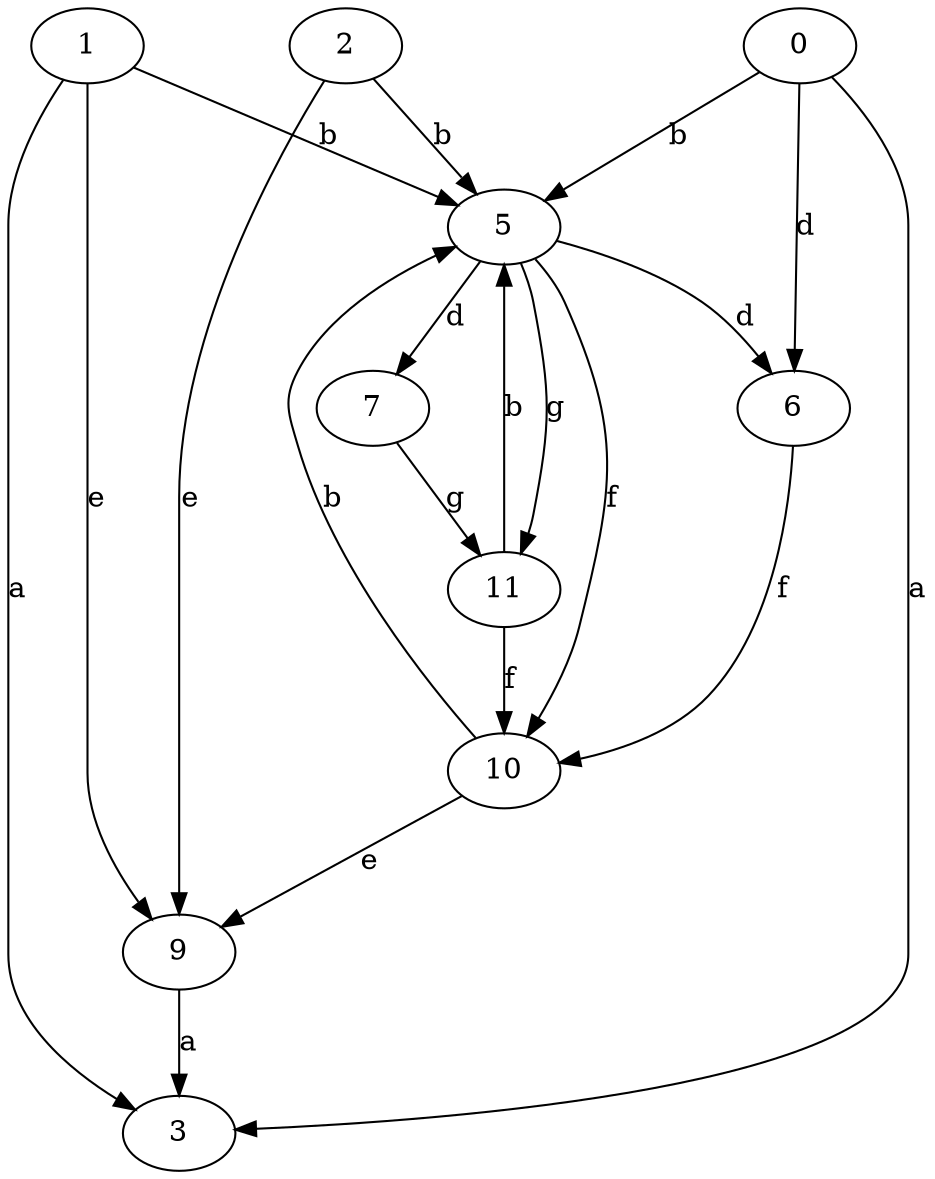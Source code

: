 strict digraph  {
2;
3;
0;
5;
1;
6;
7;
9;
10;
11;
2 -> 5  [label=b];
2 -> 9  [label=e];
0 -> 3  [label=a];
0 -> 5  [label=b];
0 -> 6  [label=d];
5 -> 6  [label=d];
5 -> 7  [label=d];
5 -> 10  [label=f];
5 -> 11  [label=g];
1 -> 3  [label=a];
1 -> 5  [label=b];
1 -> 9  [label=e];
6 -> 10  [label=f];
7 -> 11  [label=g];
9 -> 3  [label=a];
10 -> 5  [label=b];
10 -> 9  [label=e];
11 -> 5  [label=b];
11 -> 10  [label=f];
}
